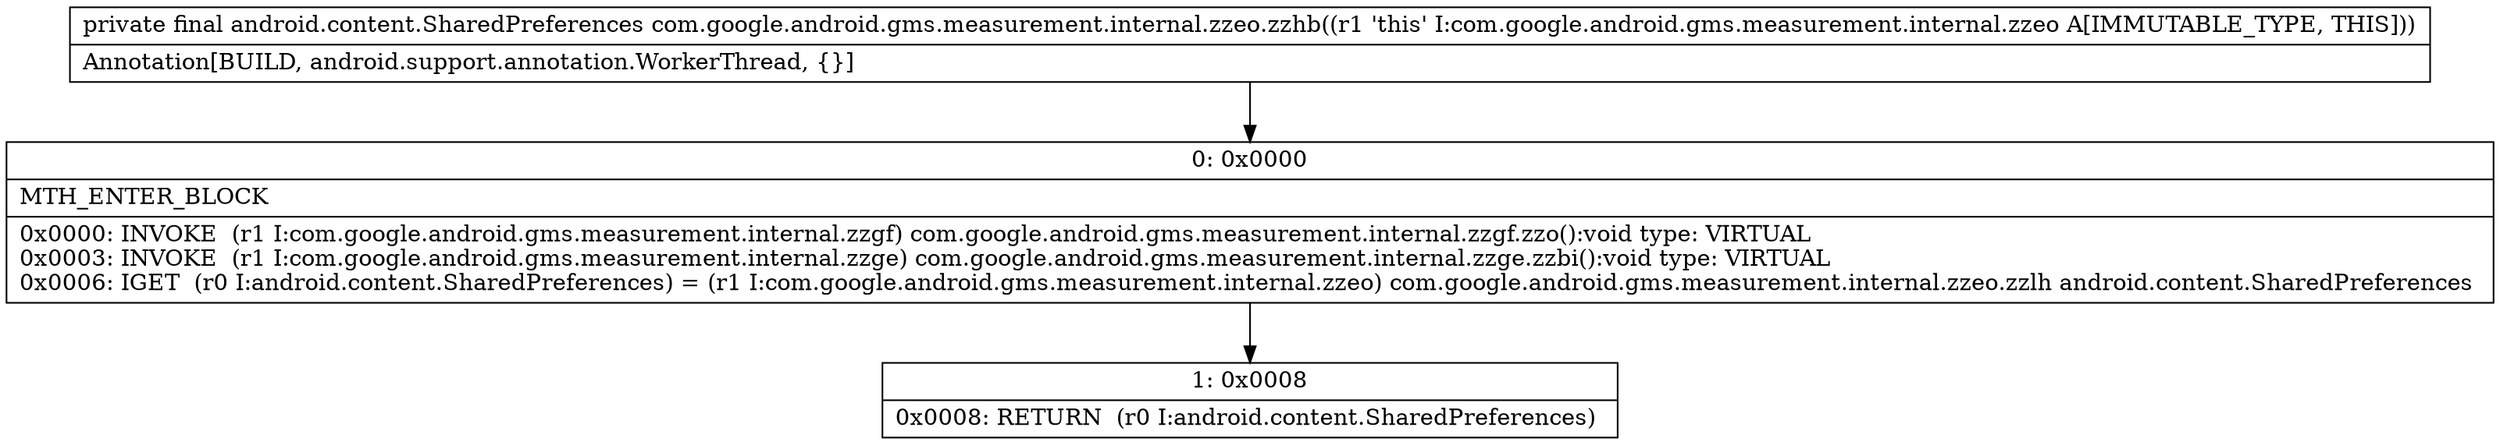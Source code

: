 digraph "CFG forcom.google.android.gms.measurement.internal.zzeo.zzhb()Landroid\/content\/SharedPreferences;" {
Node_0 [shape=record,label="{0\:\ 0x0000|MTH_ENTER_BLOCK\l|0x0000: INVOKE  (r1 I:com.google.android.gms.measurement.internal.zzgf) com.google.android.gms.measurement.internal.zzgf.zzo():void type: VIRTUAL \l0x0003: INVOKE  (r1 I:com.google.android.gms.measurement.internal.zzge) com.google.android.gms.measurement.internal.zzge.zzbi():void type: VIRTUAL \l0x0006: IGET  (r0 I:android.content.SharedPreferences) = (r1 I:com.google.android.gms.measurement.internal.zzeo) com.google.android.gms.measurement.internal.zzeo.zzlh android.content.SharedPreferences \l}"];
Node_1 [shape=record,label="{1\:\ 0x0008|0x0008: RETURN  (r0 I:android.content.SharedPreferences) \l}"];
MethodNode[shape=record,label="{private final android.content.SharedPreferences com.google.android.gms.measurement.internal.zzeo.zzhb((r1 'this' I:com.google.android.gms.measurement.internal.zzeo A[IMMUTABLE_TYPE, THIS]))  | Annotation[BUILD, android.support.annotation.WorkerThread, \{\}]\l}"];
MethodNode -> Node_0;
Node_0 -> Node_1;
}

